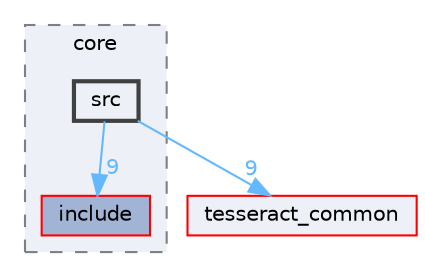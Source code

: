 digraph "tesseract_collision/core/src"
{
 // LATEX_PDF_SIZE
  bgcolor="transparent";
  edge [fontname=Helvetica,fontsize=10,labelfontname=Helvetica,labelfontsize=10];
  node [fontname=Helvetica,fontsize=10,shape=box,height=0.2,width=0.4];
  compound=true
  subgraph clusterdir_3cc4793d26fe710183f6534c88691bb7 {
    graph [ bgcolor="#edf0f7", pencolor="grey50", label="core", fontname=Helvetica,fontsize=10 style="filled,dashed", URL="dir_3cc4793d26fe710183f6534c88691bb7.html",tooltip=""]
  dir_007a2f6eaef0ea6a19261d8a4af072d5 [label="include", fillcolor="#a2b4d6", color="red", style="filled", URL="dir_007a2f6eaef0ea6a19261d8a4af072d5.html",tooltip=""];
  dir_24ae9f9aad88392d53dc3e28a98a3a99 [label="src", fillcolor="#edf0f7", color="grey25", style="filled,bold", URL="dir_24ae9f9aad88392d53dc3e28a98a3a99.html",tooltip=""];
  }
  dir_8430b83f3af685b4c96d298a32e9aa37 [label="tesseract_common", fillcolor="#edf0f7", color="red", style="filled", URL="dir_8430b83f3af685b4c96d298a32e9aa37.html",tooltip=""];
  dir_24ae9f9aad88392d53dc3e28a98a3a99->dir_007a2f6eaef0ea6a19261d8a4af072d5 [headlabel="9", labeldistance=1.5 headhref="dir_000054_000028.html" color="steelblue1" fontcolor="steelblue1"];
  dir_24ae9f9aad88392d53dc3e28a98a3a99->dir_8430b83f3af685b4c96d298a32e9aa37 [headlabel="9", labeldistance=1.5 headhref="dir_000054_000075.html" color="steelblue1" fontcolor="steelblue1"];
}
